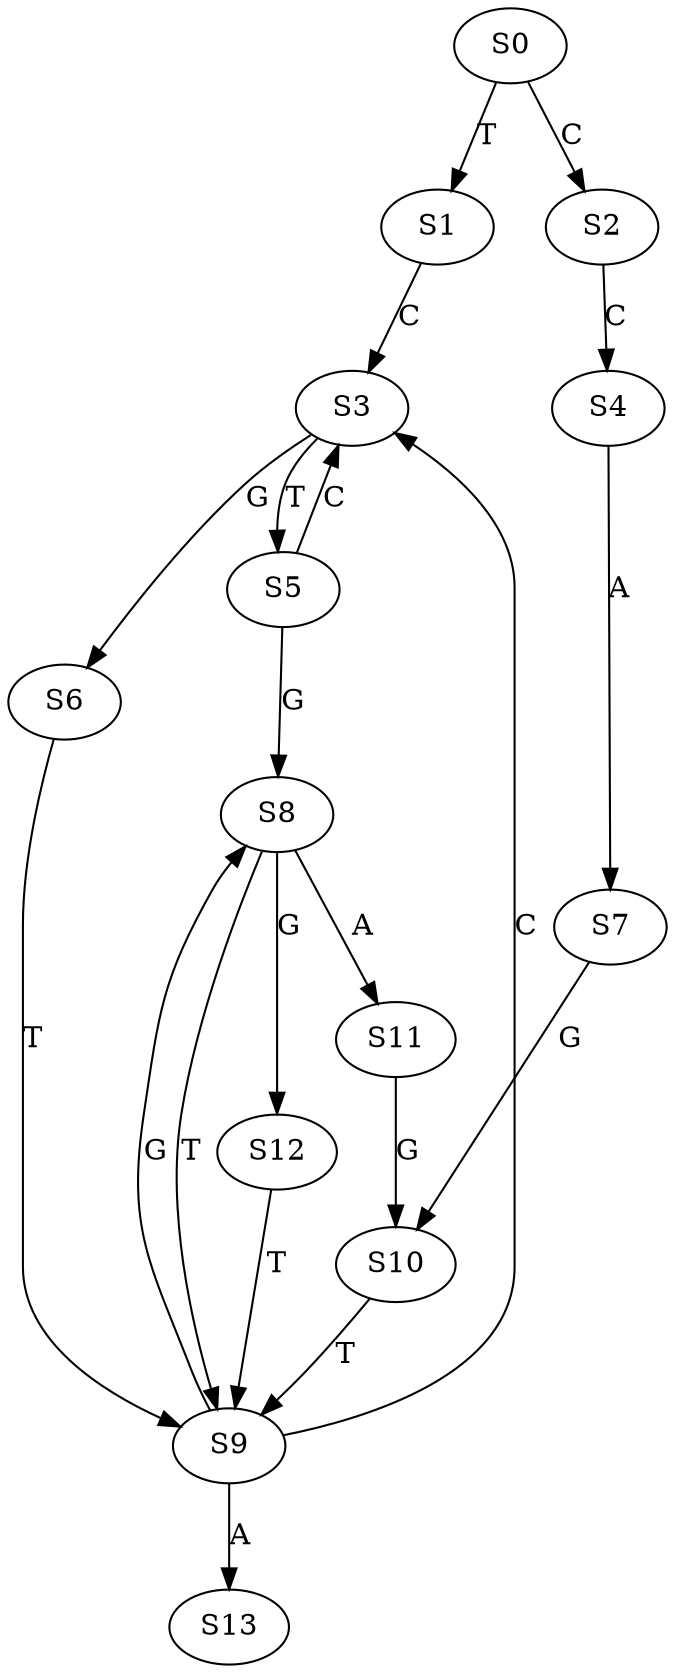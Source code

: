 strict digraph  {
	S0 -> S1 [ label = T ];
	S0 -> S2 [ label = C ];
	S1 -> S3 [ label = C ];
	S2 -> S4 [ label = C ];
	S3 -> S5 [ label = T ];
	S3 -> S6 [ label = G ];
	S4 -> S7 [ label = A ];
	S5 -> S8 [ label = G ];
	S5 -> S3 [ label = C ];
	S6 -> S9 [ label = T ];
	S7 -> S10 [ label = G ];
	S8 -> S11 [ label = A ];
	S8 -> S9 [ label = T ];
	S8 -> S12 [ label = G ];
	S9 -> S13 [ label = A ];
	S9 -> S3 [ label = C ];
	S9 -> S8 [ label = G ];
	S10 -> S9 [ label = T ];
	S11 -> S10 [ label = G ];
	S12 -> S9 [ label = T ];
}
